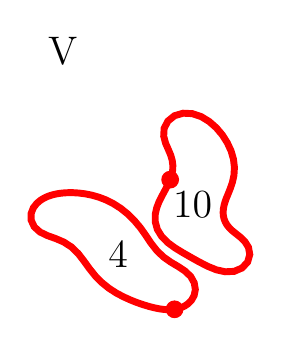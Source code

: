 \begin{tikzpicture}[scale=1.0]

\begin{axis}[
  xmin = -10,
  xmax = 2,
  ymin = -2.45,
  ymax = 2.45,
  scale only axis,
  axis equal image,
  hide axis,
  title = {\Large{V}}
  ]

\addplot [mark=none,red,line width=2.5] table{
-2.058e+00 8.395e-01
-2.08e+00 7.868e-01
-2.107e+00 7.314e-01
-2.139e+00 6.704e-01
-2.176e+00 6.016e-01
-2.218e+00 5.23e-01
-2.262e+00 4.327e-01
-2.302e+00 3.285e-01
-2.328e+00 2.092e-01
-2.327e+00 7.731e-02
-2.29e+00 -5.859e-02
-2.212e+00 -1.86e-01
-2.103e+00 -2.97e-01
-1.972e+00 -3.928e-01
-1.83e+00 -4.8e-01
-1.683e+00 -5.641e-01
-1.534e+00 -6.471e-01
-1.382e+00 -7.253e-01
-1.225e+00 -7.894e-01
-1.063e+00 -8.252e-01
-9.016e-01 -8.174e-01
-7.586e-01 -7.565e-01
-6.58e-01 -6.476e-01
-6.197e-01 -5.128e-01
-6.431e-01 -3.837e-01
-7.073e-01 -2.802e-01
-7.87e-01 -2.024e-01
-8.656e-01 -1.399e-01
-9.348e-01 -8.367e-02
-9.909e-01 -2.899e-02
-1.034e+00 2.5e-02
-1.064e+00 7.823e-02
-1.085e+00 1.315e-01
-1.097e+00 1.872e-01
-1.101e+00 2.483e-01
-1.096e+00 3.169e-01
-1.08e+00 3.936e-01
-1.053e+00 4.784e-01
-1.015e+00 5.716e-01
-9.734e-01 6.749e-01
-9.338e-01 7.905e-01
-9.056e-01 9.197e-01
-8.971e-01 1.061e+00
-9.142e-01 1.209e+00
-9.578e-01 1.359e+00
-1.026e+00 1.506e+00
-1.115e+00 1.647e+00
-1.224e+00 1.776e+00
-1.352e+00 1.889e+00
-1.497e+00 1.978e+00
-1.657e+00 2.032e+00
-1.823e+00 2.04e+00
-1.978e+00 1.995e+00
-2.099e+00 1.898e+00
-2.167e+00 1.766e+00
-2.175e+00 1.626e+00
-2.141e+00 1.498e+00
-2.092e+00 1.386e+00
-2.049e+00 1.284e+00
-2.021e+00 1.187e+00
-2.01e+00 1.099e+00
-2.012e+00 1.02e+00
-2.023e+00 9.526e-01
-2.039e+00 8.934e-01
-2.058e+00 8.395e-01
};

\addplot [mark=none,red,line width=2.5] table{
-1.979e+00 -1.503e+00
-1.923e+00 -1.493e+00
-1.865e+00 -1.475e+00
-1.802e+00 -1.447e+00
-1.736e+00 -1.404e+00
-1.674e+00 -1.341e+00
-1.625e+00 -1.254e+00
-1.603e+00 -1.145e+00
-1.623e+00 -1.025e+00
-1.687e+00 -9.102e-01
-1.789e+00 -8.125e-01
-1.913e+00 -7.302e-01
-2.048e+00 -6.502e-01
-2.18e+00 -5.568e-01
-2.3e+00 -4.417e-01
-2.404e+00 -3.082e-01
-2.499e+00 -1.666e-01
-2.598e+00 -2.737e-02
-2.707e+00 1.024e-01
-2.825e+00 2.191e-01
-2.951e+00 3.206e-01
-3.083e+00 4.054e-01
-3.216e+00 4.728e-01
-3.348e+00 5.234e-01
-3.475e+00 5.594e-01
-3.595e+00 5.832e-01
-3.705e+00 5.972e-01
-3.805e+00 6.036e-01
-3.895e+00 6.042e-01
-3.973e+00 6.003e-01
-4.041e+00 5.933e-01
-4.102e+00 5.838e-01
-4.158e+00 5.718e-01
-4.213e+00 5.567e-01
-4.271e+00 5.363e-01
-4.333e+00 5.08e-01
-4.4e+00 4.676e-01
-4.468e+00 4.104e-01
-4.53e+00 3.313e-01
-4.57e+00 2.278e-01
-4.569e+00 1.065e-01
-4.514e+00 -1.259e-02
-4.41e+00 -1.067e-01
-4.276e+00 -1.715e-01
-4.128e+00 -2.243e-01
-3.979e+00 -2.882e-01
-3.84e+00 -3.788e-01
-3.719e+00 -4.967e-01
-3.615e+00 -6.316e-01
-3.515e+00 -7.703e-01
-3.409e+00 -9.022e-01
-3.292e+00 -1.02e+00
-3.166e+00 -1.122e+00
-3.035e+00 -1.207e+00
-2.903e+00 -1.277e+00
-2.774e+00 -1.335e+00
-2.651e+00 -1.384e+00
-2.535e+00 -1.423e+00
-2.429e+00 -1.455e+00
-2.331e+00 -1.479e+00
-2.244e+00 -1.496e+00
-2.166e+00 -1.506e+00
-2.097e+00 -1.51e+00
-2.036e+00 -1.509e+00
-1.979e+00 -1.503e+00
};

\addplot [only marks,mark=*,red,mark size = 3pt] table{
-2.058e+00 8.395e-01
-1.979e+00 -1.503e+00
};

\node [below] at (axis cs:  -3.0,  -0.1) {\Large{4}};
\node [below] at (axis cs:  -1.65,  0.8) {\Large{10}};

\end{axis}

\end{tikzpicture}

